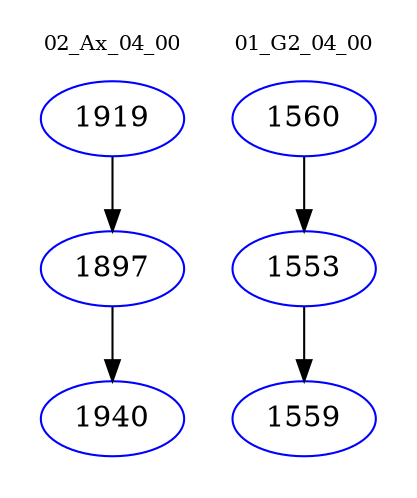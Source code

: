 digraph{
subgraph cluster_0 {
color = white
label = "02_Ax_04_00";
fontsize=10;
T0_1919 [label="1919", color="blue"]
T0_1919 -> T0_1897 [color="black"]
T0_1897 [label="1897", color="blue"]
T0_1897 -> T0_1940 [color="black"]
T0_1940 [label="1940", color="blue"]
}
subgraph cluster_1 {
color = white
label = "01_G2_04_00";
fontsize=10;
T1_1560 [label="1560", color="blue"]
T1_1560 -> T1_1553 [color="black"]
T1_1553 [label="1553", color="blue"]
T1_1553 -> T1_1559 [color="black"]
T1_1559 [label="1559", color="blue"]
}
}
